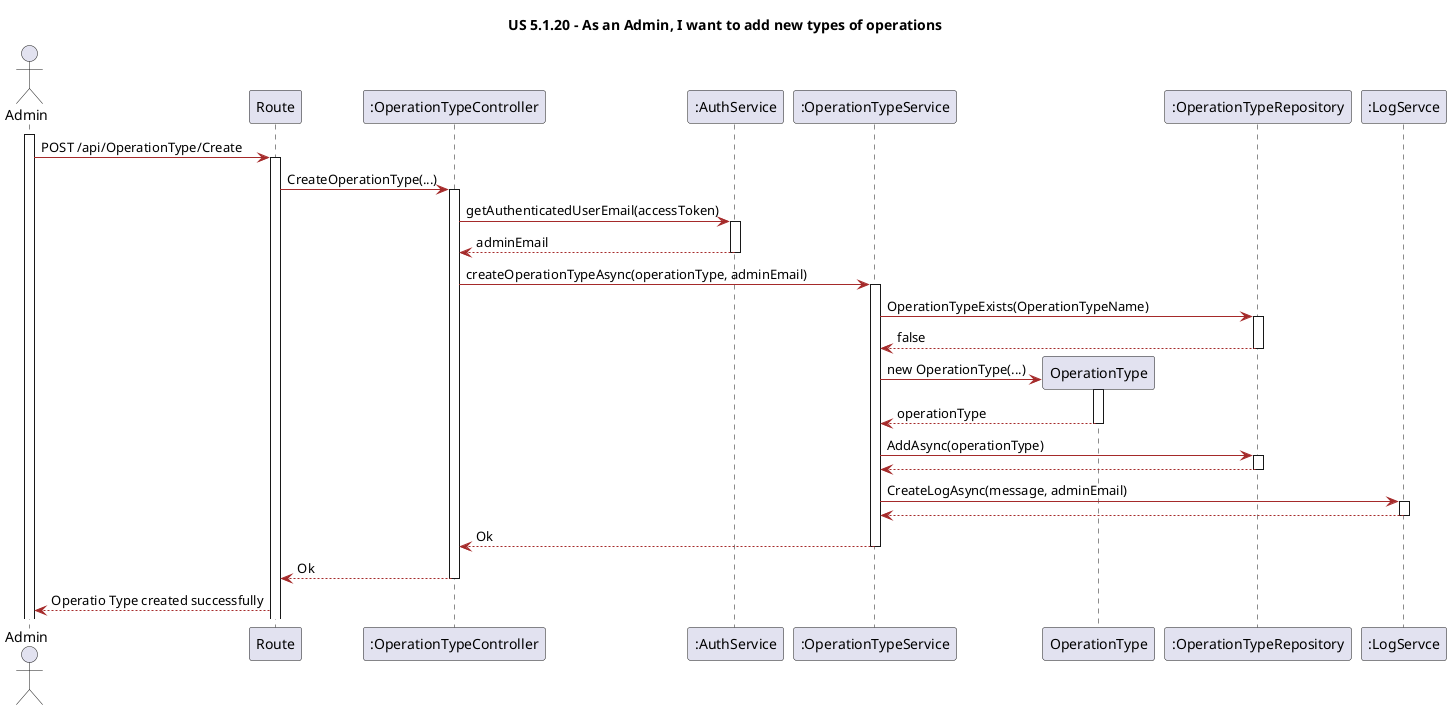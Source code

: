 @startuml


title US 5.1.20 - As an Admin, I want to add new types of operations

skinparam classAttributeIconSize 0

skinparam class {
    LifeLineBorderColor DodgerBlue
    LifeLineBackgroundColor APPLICATION
    BackgroundColor LemonChiffon
    ArrowColor Brown
    BorderColor SaddleBrown
}

skinparam packageStyle rectangle

skinparam card {
    LifeLineBorderColor DodgerBlue
    LifeLineBackgroundColor APPLICATION
    BackgroundColor LemonChiffon
    ArrowColor Brown
    BorderColor SaddleBrown
}

actor "Admin" as Admin

participant "Route" as Route
participant ":OperationTypeController" as Controller
participant ":AuthService" as AS
participant ":OperationTypeService" as Service
participant "OperationType" as OperationType
participant ":OperationTypeRepository" as Repository
participant ":LogServce" as LogService


activate Admin

Admin -> Route: POST /api/OperationType/Create

activate Route

Route -> Controller: CreateOperationType(...)

activate Controller

Controller -> AS: getAuthenticatedUserEmail(accessToken)

activate AS

AS --> Controller: adminEmail

deactivate AS

Controller -> Service: createOperationTypeAsync(operationType, adminEmail)

activate Service

Service -> Repository: OperationTypeExists(OperationTypeName)

activate Repository

Repository --> Service: false

deactivate Repository

Service -> OperationType**: new OperationType(...)

activate OperationType

OperationType --> Service: operationType

deactivate OperationType

Service -> Repository: AddAsync(operationType)

activate Repository

Repository --> Service: 

deactivate Repository

Service -> LogService: CreateLogAsync(message, adminEmail)

activate LogService

LogService --> Service:

deactivate LogService

Service --> Controller: Ok

deactivate Service

Controller --> Route: Ok

deactivate Controller

Route --> Admin: Operatio Type created successfully

@enduml